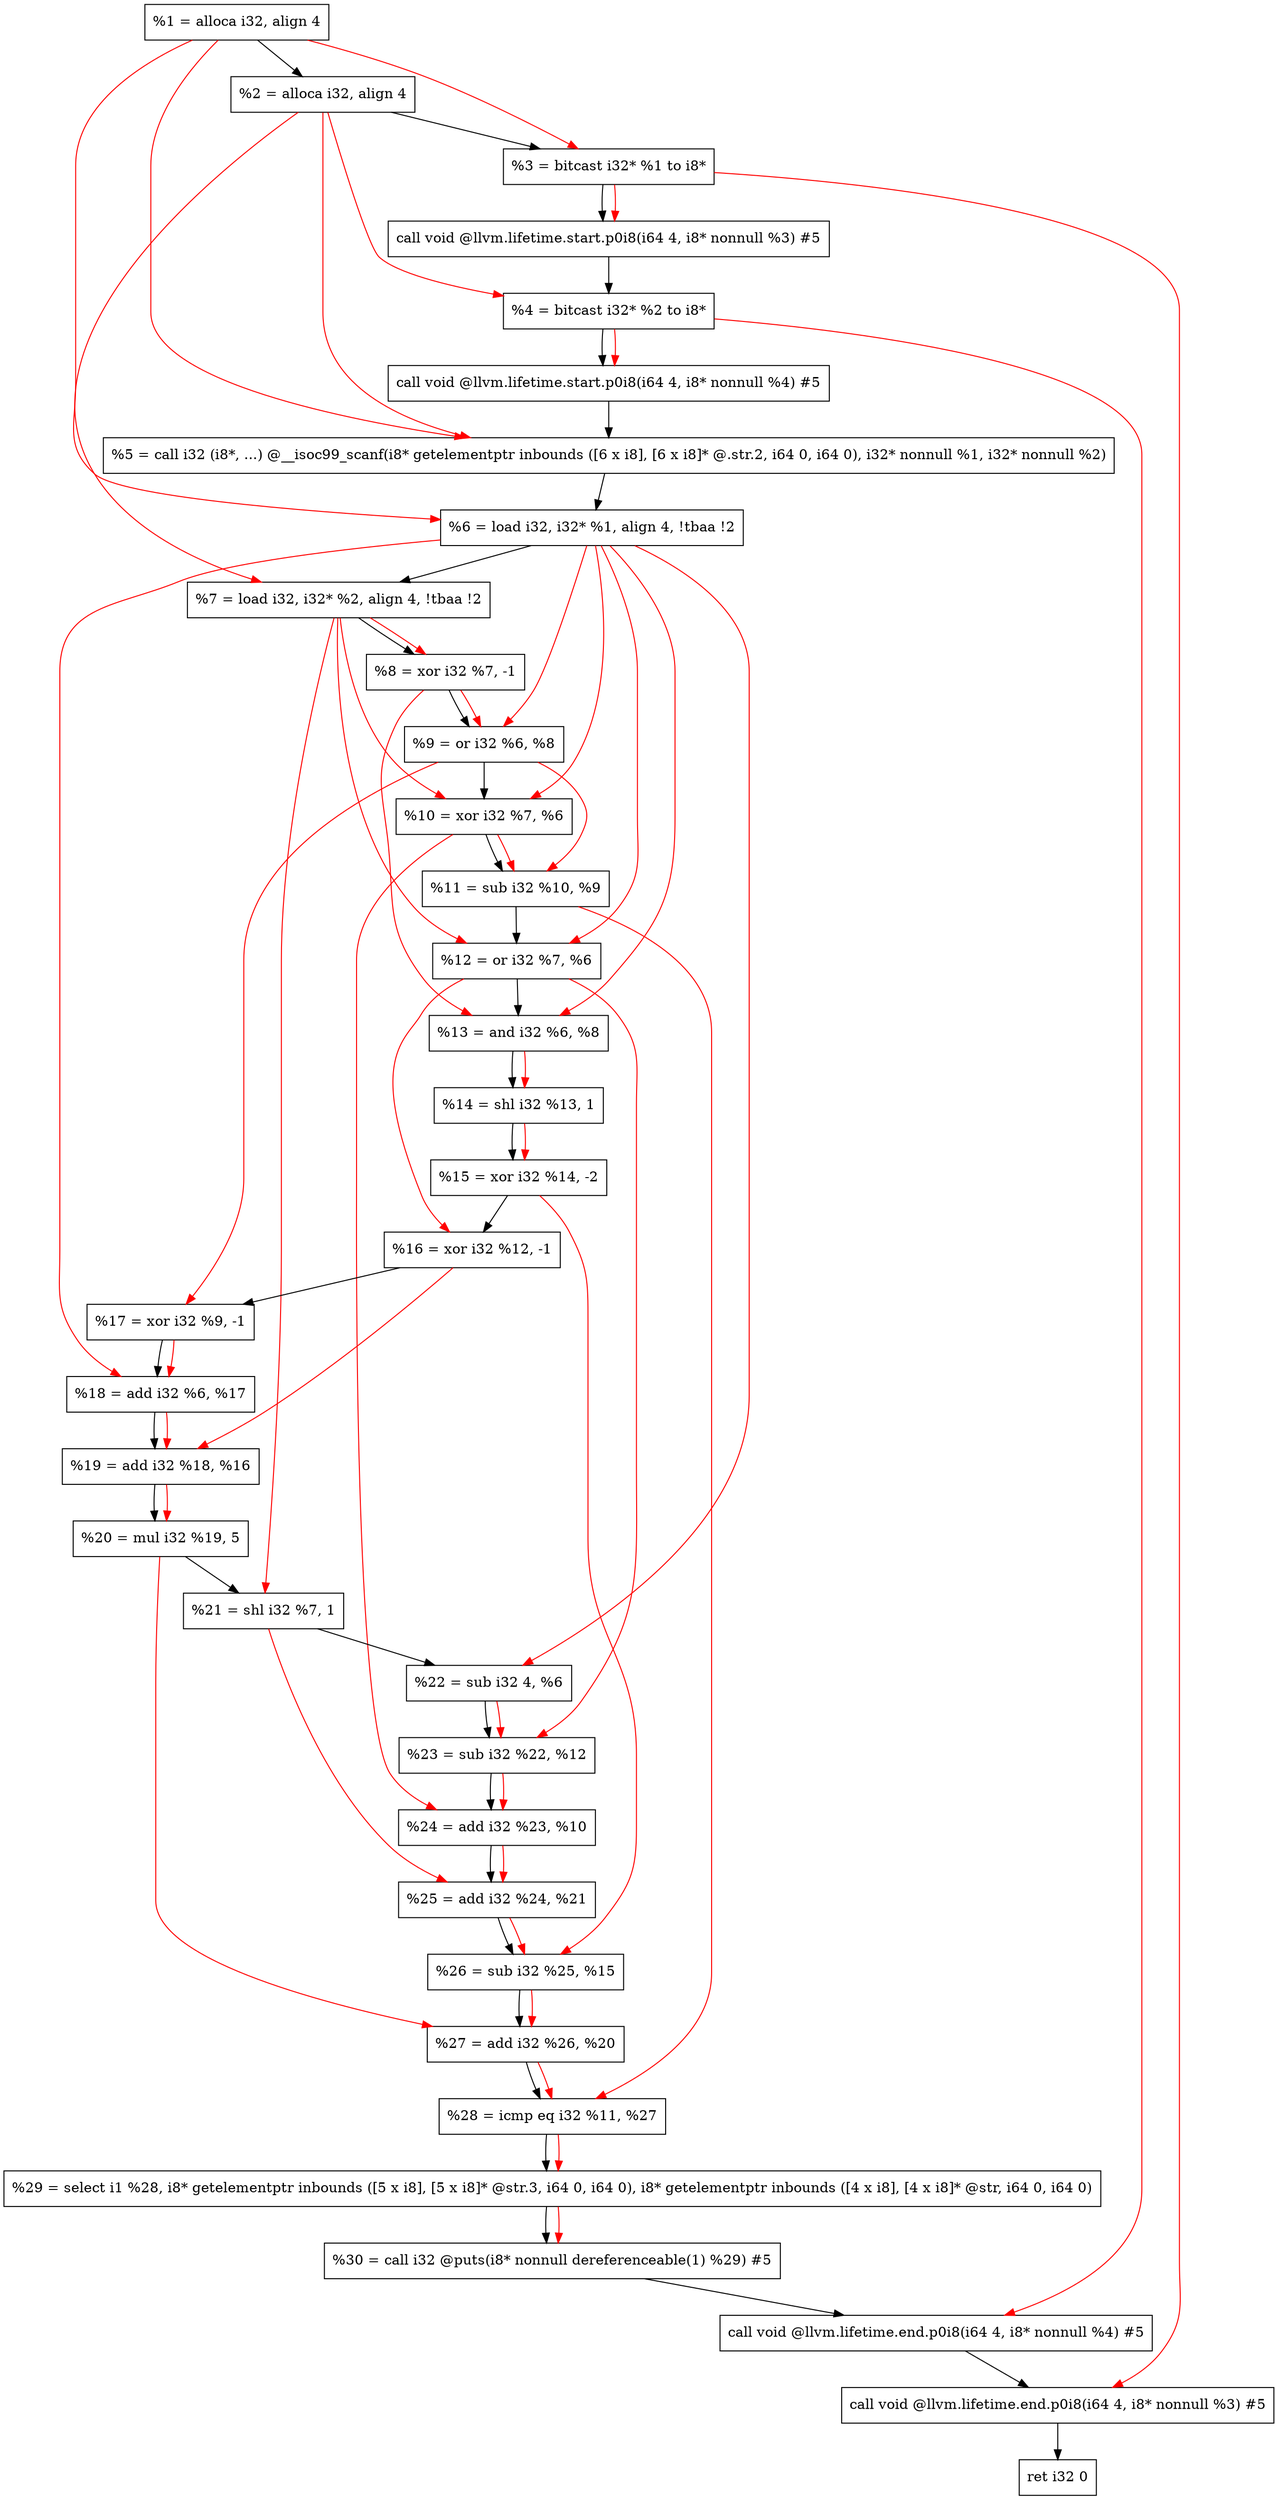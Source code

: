digraph "DFG for'main' function" {
	Node0xb7ebc8[shape=record, label="  %1 = alloca i32, align 4"];
	Node0xb7ec48[shape=record, label="  %2 = alloca i32, align 4"];
	Node0xb7ecd8[shape=record, label="  %3 = bitcast i32* %1 to i8*"];
	Node0xb7f138[shape=record, label="  call void @llvm.lifetime.start.p0i8(i64 4, i8* nonnull %3) #5"];
	Node0xb7f218[shape=record, label="  %4 = bitcast i32* %2 to i8*"];
	Node0xb7f338[shape=record, label="  call void @llvm.lifetime.start.p0i8(i64 4, i8* nonnull %4) #5"];
	Node0xb7f570[shape=record, label="  %5 = call i32 (i8*, ...) @__isoc99_scanf(i8* getelementptr inbounds ([6 x i8], [6 x i8]* @.str.2, i64 0, i64 0), i32* nonnull %1, i32* nonnull %2)"];
	Node0xb7f628[shape=record, label="  %6 = load i32, i32* %1, align 4, !tbaa !2"];
	Node0xb80598[shape=record, label="  %7 = load i32, i32* %2, align 4, !tbaa !2"];
	Node0xb80c20[shape=record, label="  %8 = xor i32 %7, -1"];
	Node0xb80c90[shape=record, label="  %9 = or i32 %6, %8"];
	Node0xb80d00[shape=record, label="  %10 = xor i32 %7, %6"];
	Node0xb80d70[shape=record, label="  %11 = sub i32 %10, %9"];
	Node0xb80de0[shape=record, label="  %12 = or i32 %7, %6"];
	Node0xb80e50[shape=record, label="  %13 = and i32 %6, %8"];
	Node0xb80ec0[shape=record, label="  %14 = shl i32 %13, 1"];
	Node0xb80f30[shape=record, label="  %15 = xor i32 %14, -2"];
	Node0xb80fa0[shape=record, label="  %16 = xor i32 %12, -1"];
	Node0xb81010[shape=record, label="  %17 = xor i32 %9, -1"];
	Node0xb81080[shape=record, label="  %18 = add i32 %6, %17"];
	Node0xb810f0[shape=record, label="  %19 = add i32 %18, %16"];
	Node0xb81160[shape=record, label="  %20 = mul i32 %19, 5"];
	Node0xb811d0[shape=record, label="  %21 = shl i32 %7, 1"];
	Node0xb81270[shape=record, label="  %22 = sub i32 4, %6"];
	Node0xb812e0[shape=record, label="  %23 = sub i32 %22, %12"];
	Node0xb81350[shape=record, label="  %24 = add i32 %23, %10"];
	Node0xb813c0[shape=record, label="  %25 = add i32 %24, %21"];
	Node0xb81430[shape=record, label="  %26 = sub i32 %25, %15"];
	Node0xb814a0[shape=record, label="  %27 = add i32 %26, %20"];
	Node0xb81510[shape=record, label="  %28 = icmp eq i32 %11, %27"];
	Node0xb1f9d8[shape=record, label="  %29 = select i1 %28, i8* getelementptr inbounds ([5 x i8], [5 x i8]* @str.3, i64 0, i64 0), i8* getelementptr inbounds ([4 x i8], [4 x i8]* @str, i64 0, i64 0)"];
	Node0xb815a0[shape=record, label="  %30 = call i32 @puts(i8* nonnull dereferenceable(1) %29) #5"];
	Node0xb817f8[shape=record, label="  call void @llvm.lifetime.end.p0i8(i64 4, i8* nonnull %4) #5"];
	Node0xb81958[shape=record, label="  call void @llvm.lifetime.end.p0i8(i64 4, i8* nonnull %3) #5"];
	Node0xb81a18[shape=record, label="  ret i32 0"];
	Node0xb7ebc8 -> Node0xb7ec48;
	Node0xb7ec48 -> Node0xb7ecd8;
	Node0xb7ecd8 -> Node0xb7f138;
	Node0xb7f138 -> Node0xb7f218;
	Node0xb7f218 -> Node0xb7f338;
	Node0xb7f338 -> Node0xb7f570;
	Node0xb7f570 -> Node0xb7f628;
	Node0xb7f628 -> Node0xb80598;
	Node0xb80598 -> Node0xb80c20;
	Node0xb80c20 -> Node0xb80c90;
	Node0xb80c90 -> Node0xb80d00;
	Node0xb80d00 -> Node0xb80d70;
	Node0xb80d70 -> Node0xb80de0;
	Node0xb80de0 -> Node0xb80e50;
	Node0xb80e50 -> Node0xb80ec0;
	Node0xb80ec0 -> Node0xb80f30;
	Node0xb80f30 -> Node0xb80fa0;
	Node0xb80fa0 -> Node0xb81010;
	Node0xb81010 -> Node0xb81080;
	Node0xb81080 -> Node0xb810f0;
	Node0xb810f0 -> Node0xb81160;
	Node0xb81160 -> Node0xb811d0;
	Node0xb811d0 -> Node0xb81270;
	Node0xb81270 -> Node0xb812e0;
	Node0xb812e0 -> Node0xb81350;
	Node0xb81350 -> Node0xb813c0;
	Node0xb813c0 -> Node0xb81430;
	Node0xb81430 -> Node0xb814a0;
	Node0xb814a0 -> Node0xb81510;
	Node0xb81510 -> Node0xb1f9d8;
	Node0xb1f9d8 -> Node0xb815a0;
	Node0xb815a0 -> Node0xb817f8;
	Node0xb817f8 -> Node0xb81958;
	Node0xb81958 -> Node0xb81a18;
edge [color=red]
	Node0xb7ebc8 -> Node0xb7ecd8;
	Node0xb7ecd8 -> Node0xb7f138;
	Node0xb7ec48 -> Node0xb7f218;
	Node0xb7f218 -> Node0xb7f338;
	Node0xb7ebc8 -> Node0xb7f570;
	Node0xb7ec48 -> Node0xb7f570;
	Node0xb7ebc8 -> Node0xb7f628;
	Node0xb7ec48 -> Node0xb80598;
	Node0xb80598 -> Node0xb80c20;
	Node0xb7f628 -> Node0xb80c90;
	Node0xb80c20 -> Node0xb80c90;
	Node0xb80598 -> Node0xb80d00;
	Node0xb7f628 -> Node0xb80d00;
	Node0xb80d00 -> Node0xb80d70;
	Node0xb80c90 -> Node0xb80d70;
	Node0xb80598 -> Node0xb80de0;
	Node0xb7f628 -> Node0xb80de0;
	Node0xb7f628 -> Node0xb80e50;
	Node0xb80c20 -> Node0xb80e50;
	Node0xb80e50 -> Node0xb80ec0;
	Node0xb80ec0 -> Node0xb80f30;
	Node0xb80de0 -> Node0xb80fa0;
	Node0xb80c90 -> Node0xb81010;
	Node0xb7f628 -> Node0xb81080;
	Node0xb81010 -> Node0xb81080;
	Node0xb81080 -> Node0xb810f0;
	Node0xb80fa0 -> Node0xb810f0;
	Node0xb810f0 -> Node0xb81160;
	Node0xb80598 -> Node0xb811d0;
	Node0xb7f628 -> Node0xb81270;
	Node0xb81270 -> Node0xb812e0;
	Node0xb80de0 -> Node0xb812e0;
	Node0xb812e0 -> Node0xb81350;
	Node0xb80d00 -> Node0xb81350;
	Node0xb81350 -> Node0xb813c0;
	Node0xb811d0 -> Node0xb813c0;
	Node0xb813c0 -> Node0xb81430;
	Node0xb80f30 -> Node0xb81430;
	Node0xb81430 -> Node0xb814a0;
	Node0xb81160 -> Node0xb814a0;
	Node0xb80d70 -> Node0xb81510;
	Node0xb814a0 -> Node0xb81510;
	Node0xb81510 -> Node0xb1f9d8;
	Node0xb1f9d8 -> Node0xb815a0;
	Node0xb7f218 -> Node0xb817f8;
	Node0xb7ecd8 -> Node0xb81958;
}
